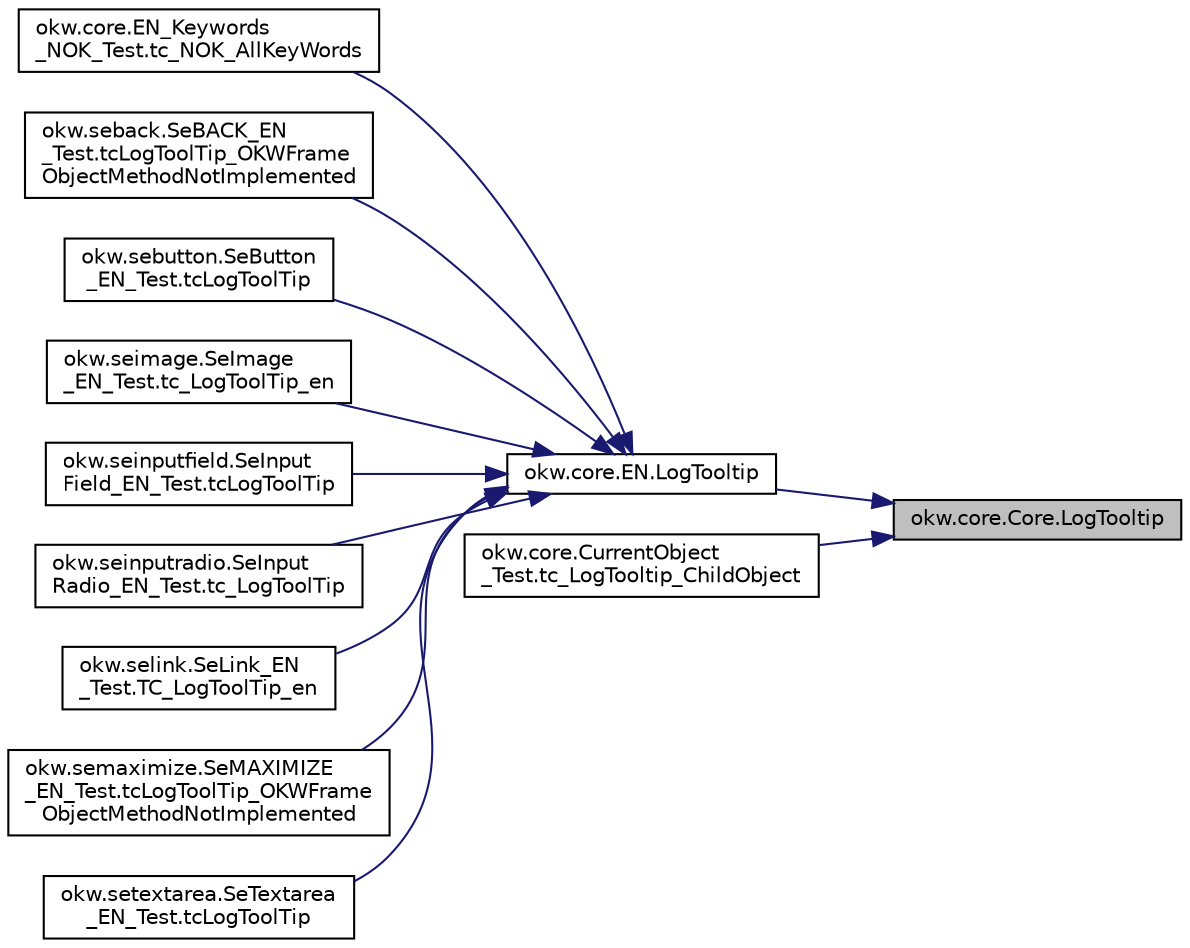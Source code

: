 digraph "okw.core.Core.LogTooltip"
{
 // INTERACTIVE_SVG=YES
 // LATEX_PDF_SIZE
  edge [fontname="Helvetica",fontsize="10",labelfontname="Helvetica",labelfontsize="10"];
  node [fontname="Helvetica",fontsize="10",shape=record];
  rankdir="RL";
  Node1230 [label="okw.core.Core.LogTooltip",height=0.2,width=0.4,color="black", fillcolor="grey75", style="filled", fontcolor="black",tooltip="Dokumentiert die Kurzinfo zu einem Werkzeug des gegebenen Objekts."];
  Node1230 -> Node1231 [dir="back",color="midnightblue",fontsize="10",style="solid",fontname="Helvetica"];
  Node1231 [label="okw.core.EN.LogTooltip",height=0.2,width=0.4,color="black", fillcolor="white", style="filled",URL="$classokw_1_1core_1_1_e_n.html#ab57fa7690caf495dccbfd6975b735627",tooltip="Dokumentiert die Kurzinfo zu einem Werkzeug des gegebenen Objekts."];
  Node1231 -> Node1232 [dir="back",color="midnightblue",fontsize="10",style="solid",fontname="Helvetica"];
  Node1232 [label="okw.core.EN_Keywords\l_NOK_Test.tc_NOK_AllKeyWords",height=0.2,width=0.4,color="black", fillcolor="white", style="filled",URL="$classokw_1_1core_1_1_e_n___keywords___n_o_k___test.html#a81a960a2341dfb0e27da7871291c84dc",tooltip="Prüft methoden aufruf für einen einfachen Click."];
  Node1231 -> Node1233 [dir="back",color="midnightblue",fontsize="10",style="solid",fontname="Helvetica"];
  Node1233 [label="okw.seback.SeBACK_EN\l_Test.tcLogToolTip_OKWFrame\lObjectMethodNotImplemented",height=0.2,width=0.4,color="black", fillcolor="white", style="filled",URL="$classokw_1_1seback_1_1_se_b_a_c_k___e_n___test.html#abc54f03b704bda29b531fc97339b0e51",tooltip="Testet das Schlüsselwort LogTooltip( FN, Val ) eines SeBACK Prüfen."];
  Node1231 -> Node1234 [dir="back",color="midnightblue",fontsize="10",style="solid",fontname="Helvetica"];
  Node1234 [label="okw.sebutton.SeButton\l_EN_Test.tcLogToolTip",height=0.2,width=0.4,color="black", fillcolor="white", style="filled",URL="$classokw_1_1sebutton_1_1_se_button___e_n___test.html#a0bf2de0d0323f0b17646d3b5aedc2d08",tooltip="Test des Schlüsselwortes LogTooltip für den GUI-Adapter SeButton."];
  Node1231 -> Node1235 [dir="back",color="midnightblue",fontsize="10",style="solid",fontname="Helvetica"];
  Node1235 [label="okw.seimage.SeImage\l_EN_Test.tc_LogToolTip_en",height=0.2,width=0.4,color="black", fillcolor="white", style="filled",URL="$classokw_1_1seimage_1_1_se_image___e_n___test.html#a6c6c2c3ec44d858914f0176ce67ce75c",tooltip="Tooltip eines Textfeldes Prüfen."];
  Node1231 -> Node1236 [dir="back",color="midnightblue",fontsize="10",style="solid",fontname="Helvetica"];
  Node1236 [label="okw.seinputfield.SeInput\lField_EN_Test.tcLogToolTip",height=0.2,width=0.4,color="black", fillcolor="white", style="filled",URL="$classokw_1_1seinputfield_1_1_se_input_field___e_n___test.html#a904803a05181d890b10f91bcc830bb47",tooltip="Teste das Schlüsselwort LogTooltip( FN ) eines SeInputText Prüfen."];
  Node1231 -> Node1237 [dir="back",color="midnightblue",fontsize="10",style="solid",fontname="Helvetica"];
  Node1237 [label="okw.seinputradio.SeInput\lRadio_EN_Test.tc_LogToolTip",height=0.2,width=0.4,color="black", fillcolor="white", style="filled",URL="$classokw_1_1seinputradio_1_1_se_input_radio___e_n___test.html#a5c002d00c5369495544593335b5540a1",tooltip="Test des Schlüsselwortes LogTooltip für den GUI-Adapter SeInputRadio."];
  Node1231 -> Node1238 [dir="back",color="midnightblue",fontsize="10",style="solid",fontname="Helvetica"];
  Node1238 [label="okw.selink.SeLink_EN\l_Test.TC_LogToolTip_en",height=0.2,width=0.4,color="black", fillcolor="white", style="filled",URL="$classokw_1_1selink_1_1_se_link___e_n___test.html#ad4fe21e61f04d4c30a5d2675f7674a15",tooltip="Tooltip eines Textfeldes Prüfen."];
  Node1231 -> Node1239 [dir="back",color="midnightblue",fontsize="10",style="solid",fontname="Helvetica"];
  Node1239 [label="okw.semaximize.SeMAXIMIZE\l_EN_Test.tcLogToolTip_OKWFrame\lObjectMethodNotImplemented",height=0.2,width=0.4,color="black", fillcolor="white", style="filled",URL="$classokw_1_1semaximize_1_1_se_m_a_x_i_m_i_z_e___e_n___test.html#a3f5b8edddc66b24a21b83d9030573b55",tooltip="Testet das Schlüsselwort LogTooltip( FN, Val ) eines SeMAXIMIZE Prüfen."];
  Node1231 -> Node1240 [dir="back",color="midnightblue",fontsize="10",style="solid",fontname="Helvetica"];
  Node1240 [label="okw.setextarea.SeTextarea\l_EN_Test.tcLogToolTip",height=0.2,width=0.4,color="black", fillcolor="white", style="filled",URL="$classokw_1_1setextarea_1_1_se_textarea___e_n___test.html#a137458782af2b05b4dc094440e794c71",tooltip="Teste das Schlüsselwort LogLogToolTip( FN ) eines SeInputText Prüfen."];
  Node1230 -> Node1241 [dir="back",color="midnightblue",fontsize="10",style="solid",fontname="Helvetica"];
  Node1241 [label="okw.core.CurrentObject\l_Test.tc_LogTooltip_ChildObject",height=0.2,width=0.4,color="black", fillcolor="white", style="filled",URL="$classokw_1_1core_1_1_current_object___test.html#a4e1ae4f5b702c6fa3451396cd7a12331",tooltip="Testziel: Prüft den Aufruf der Methode LogTooltip( \"FN\" ) im ChildObject."];
}

